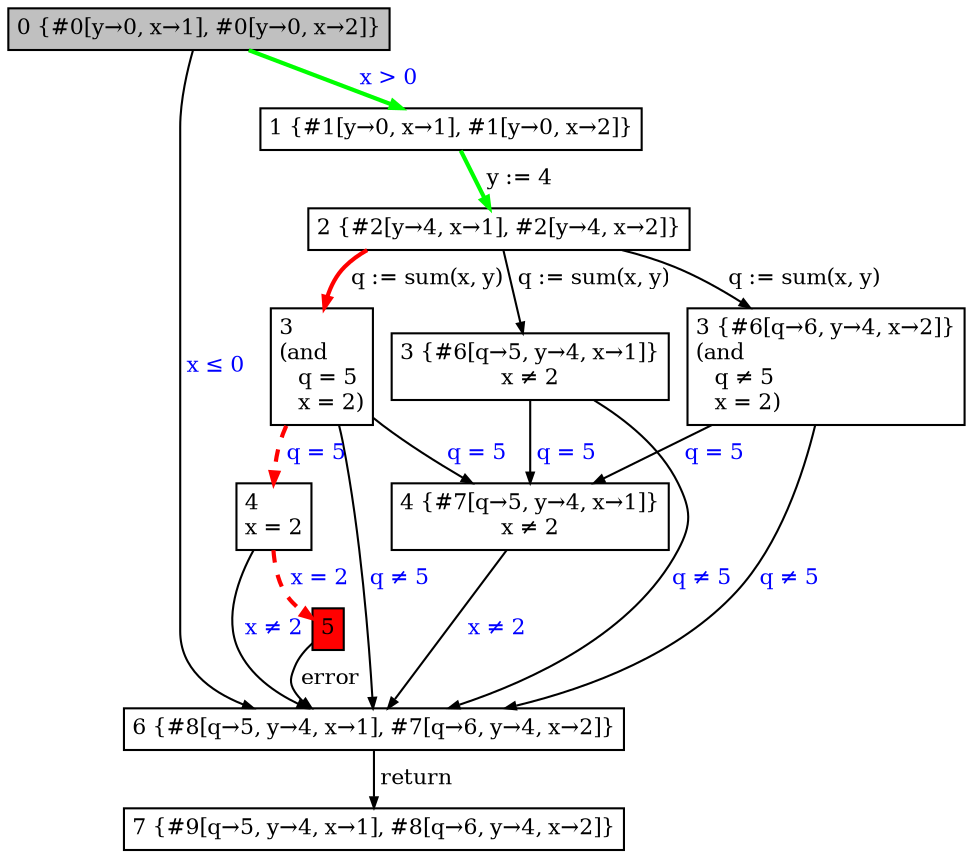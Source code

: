 digraph {
	ranksep=0.10
	nodesep=0.12
	node[fontsize=10.5,shape=box,height=0.02,width=0.02,margin="0.05,0.05"]
	edge[fontsize=10.5,arrowsize=0.5]

	0 [label="0 {#0[y→0, x→1], #0[y→0, x→2]}",style=filled,fillcolor=gray]
	1 [label="7 {#9[q→5, y→4, x→1], #8[q→6, y→4, x→2]}"]
	2 [label="5",style=filled,fillcolor=red]
	3 [label="2 {#2[y→4, x→1], #2[y→4, x→2]}"]
	4 [label="6 {#8[q→5, y→4, x→1], #7[q→6, y→4, x→2]}"]
	5 [label="3\l(and\l   q = 5\l   x = 2)\l"]
	6 [label="3 {#6[q→5, y→4, x→1]}\lx ≠ 2"]
	7 [label="4 {#7[q→5, y→4, x→1]}\lx ≠ 2"]
	8 [label="4\lx = 2"]
	9 [label="3 {#6[q→6, y→4, x→2]}\l(and\l   q ≠ 5\l   x = 2)\l"]
	10 [label="1 {#1[y→0, x→1], #1[y→0, x→2]}"]

	3->6[label=" q := sum(x, y)"]
	5->7[label=" q = 5",fontcolor="#0000FF"]
	6->7[label=" q = 5",fontcolor="#0000FF"]
	8->2[label=" x = 2",fontcolor="#0000FF", color="#FF0000", style="bold,dashed"]
	0->4[label=" x ≤ 0",fontcolor="#0000FF"]
	4->1[label=" return"]
	0->10[label=" x > 0",fontcolor="#0000FF", color="#00FF00", style="bold"]
	5->4[label=" q ≠ 5",fontcolor="#0000FF"]
	3->5[label=" q := sum(x, y)", color="#FF0000", style="bold"]
	2->4[label=" error"]
	10->3[label=" y := 4", color="#00FF00", style="bold"]
	9->4[label=" q ≠ 5",fontcolor="#0000FF"]
	7->4[label=" x ≠ 2",fontcolor="#0000FF"]
	6->4[label=" q ≠ 5",fontcolor="#0000FF"]
	9->7[label=" q = 5",fontcolor="#0000FF"]
	8->4[label=" x ≠ 2",fontcolor="#0000FF"]
	5->8[label=" q = 5",fontcolor="#0000FF", color="#FF0000", style="bold,dashed"]
	3->9[label=" q := sum(x, y)"]
}
